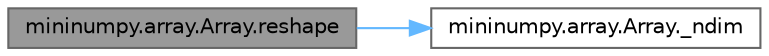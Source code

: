 digraph "mininumpy.array.Array.reshape"
{
 // LATEX_PDF_SIZE
  bgcolor="transparent";
  edge [fontname=Helvetica,fontsize=10,labelfontname=Helvetica,labelfontsize=10];
  node [fontname=Helvetica,fontsize=10,shape=box,height=0.2,width=0.4];
  rankdir="LR";
  Node1 [id="Node000001",label="mininumpy.array.Array.reshape",height=0.2,width=0.4,color="gray40", fillcolor="grey60", style="filled", fontcolor="black",tooltip=" "];
  Node1 -> Node2 [id="edge1_Node000001_Node000002",color="steelblue1",style="solid",tooltip=" "];
  Node2 [id="Node000002",label="mininumpy.array.Array._ndim",height=0.2,width=0.4,color="grey40", fillcolor="white", style="filled",URL="$classmininumpy_1_1array_1_1Array.html#af2bb22962e477f972fb5be3c733bb3af",tooltip=" "];
}
